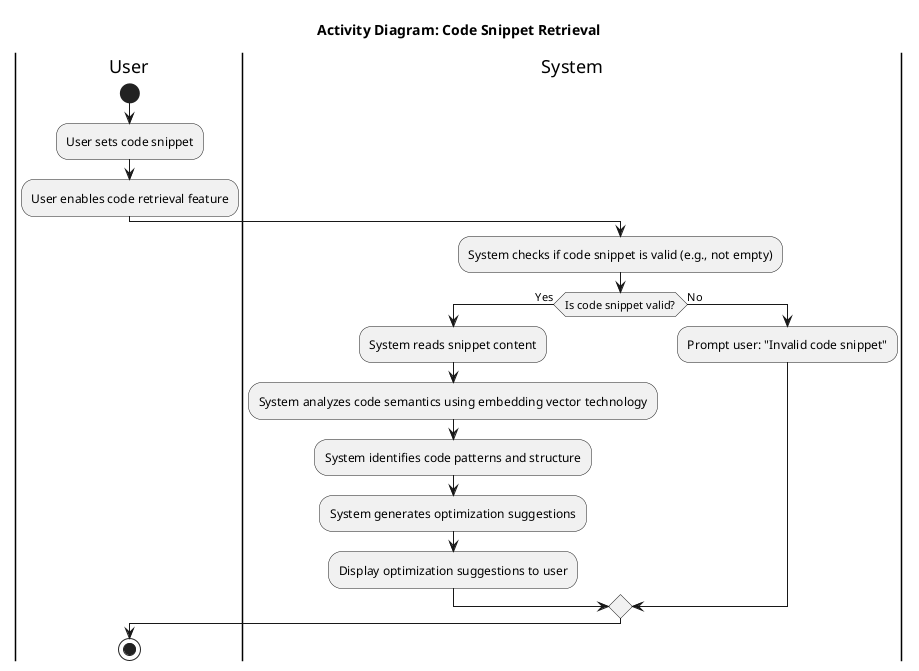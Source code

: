 @startuml
title Activity Diagram: Code Snippet Retrieval

|User|
start
:User sets code snippet;
:User enables code retrieval feature;

|System|
:System checks if code snippet is valid (e.g., not empty);
if (Is code snippet valid?) then (Yes)
  :System reads snippet content;
  :System analyzes code semantics using embedding vector technology;
  :System identifies code patterns and structure;
  :System generates optimization suggestions;
  :Display optimization suggestions to user;
else (No)
  :Prompt user: "Invalid code snippet";
endif

|User|
stop

@enduml